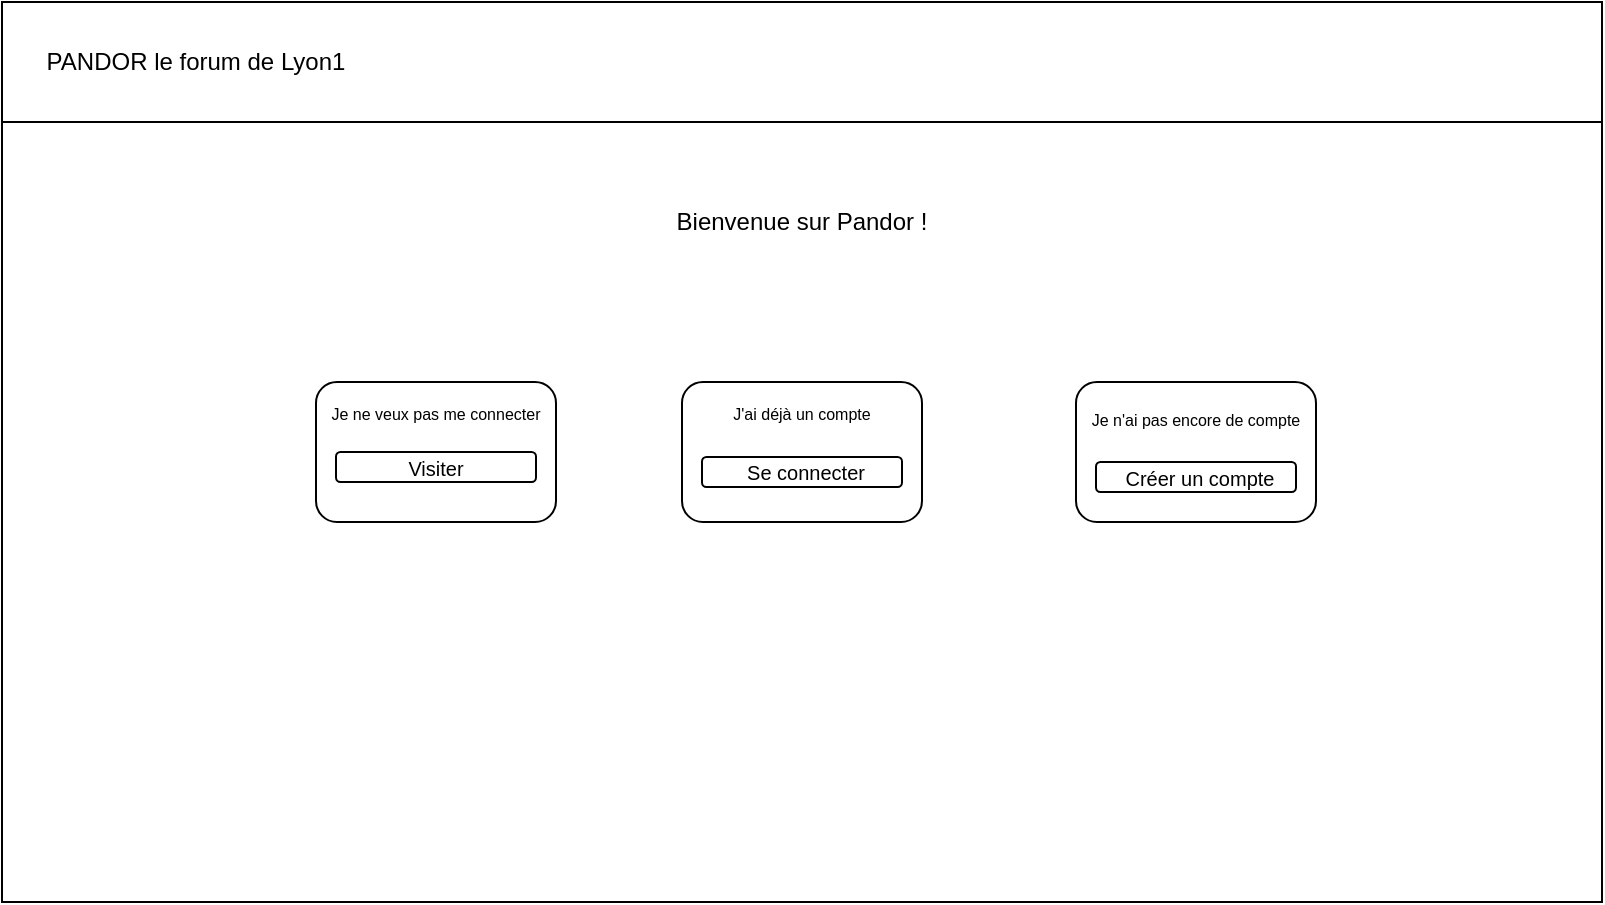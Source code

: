 <mxfile version="12.1.9" type="device" pages="1"><diagram id="28FNgDnM_gRr59W245X_" name="Page-1"><mxGraphModel dx="975" dy="550" grid="1" gridSize="10" guides="1" tooltips="1" connect="1" arrows="1" fold="1" page="1" pageScale="1" pageWidth="827" pageHeight="1169" math="0" shadow="0"><root><mxCell id="0"/><mxCell id="1" parent="0"/><mxCell id="D2XXCGRTDyWx17yXfcD3-3" value="" style="rounded=0;whiteSpace=wrap;html=1;" vertex="1" parent="1"><mxGeometry x="13" y="190" width="800" height="450" as="geometry"/></mxCell><mxCell id="D2XXCGRTDyWx17yXfcD3-4" value="" style="rounded=0;whiteSpace=wrap;html=1;" vertex="1" parent="1"><mxGeometry x="13" y="190" width="800" height="60" as="geometry"/></mxCell><mxCell id="D2XXCGRTDyWx17yXfcD3-5" value="PANDOR le forum de Lyon1" style="text;html=1;strokeColor=none;fillColor=none;align=center;verticalAlign=middle;whiteSpace=wrap;rounded=0;" vertex="1" parent="1"><mxGeometry x="20" y="210" width="180" height="20" as="geometry"/></mxCell><mxCell id="D2XXCGRTDyWx17yXfcD3-6" value="Bienvenue sur Pandor !" style="text;html=1;strokeColor=none;fillColor=none;align=center;verticalAlign=middle;whiteSpace=wrap;rounded=0;" vertex="1" parent="1"><mxGeometry x="343" y="290" width="140" height="20" as="geometry"/></mxCell><mxCell id="D2XXCGRTDyWx17yXfcD3-8" value="" style="rounded=1;whiteSpace=wrap;html=1;" vertex="1" parent="1"><mxGeometry x="170" y="380" width="120" height="70" as="geometry"/></mxCell><mxCell id="D2XXCGRTDyWx17yXfcD3-9" value="" style="rounded=1;whiteSpace=wrap;html=1;" vertex="1" parent="1"><mxGeometry x="353" y="380" width="120" height="70" as="geometry"/></mxCell><mxCell id="D2XXCGRTDyWx17yXfcD3-10" value="" style="rounded=1;whiteSpace=wrap;html=1;" vertex="1" parent="1"><mxGeometry x="550" y="380" width="120" height="70" as="geometry"/></mxCell><mxCell id="D2XXCGRTDyWx17yXfcD3-11" value="&lt;font style=&quot;font-size: 8px&quot;&gt;Je ne veux pas me connecter&lt;/font&gt;" style="text;html=1;strokeColor=none;fillColor=none;align=center;verticalAlign=middle;whiteSpace=wrap;rounded=0;" vertex="1" parent="1"><mxGeometry x="170" y="380" width="120" height="30" as="geometry"/></mxCell><mxCell id="D2XXCGRTDyWx17yXfcD3-14" value="" style="rounded=1;whiteSpace=wrap;html=1;" vertex="1" parent="1"><mxGeometry x="180" y="415" width="100" height="15" as="geometry"/></mxCell><mxCell id="D2XXCGRTDyWx17yXfcD3-15" value="&lt;font style=&quot;font-size: 10px&quot;&gt;Visiter&lt;/font&gt;" style="text;html=1;strokeColor=none;fillColor=none;align=center;verticalAlign=middle;whiteSpace=wrap;rounded=0;" vertex="1" parent="1"><mxGeometry x="210" y="412.5" width="40" height="20" as="geometry"/></mxCell><mxCell id="D2XXCGRTDyWx17yXfcD3-16" value="&lt;font style=&quot;font-size: 8px&quot;&gt;J'ai déjà un compte&lt;/font&gt;" style="text;html=1;strokeColor=none;fillColor=none;align=center;verticalAlign=middle;whiteSpace=wrap;rounded=0;" vertex="1" parent="1"><mxGeometry x="353" y="380" width="120" height="30" as="geometry"/></mxCell><mxCell id="D2XXCGRTDyWx17yXfcD3-17" value="" style="rounded=1;whiteSpace=wrap;html=1;" vertex="1" parent="1"><mxGeometry x="363" y="417.5" width="100" height="15" as="geometry"/></mxCell><mxCell id="D2XXCGRTDyWx17yXfcD3-18" value="&lt;font style=&quot;font-size: 10px&quot;&gt;Se connecter&lt;br&gt;&lt;/font&gt;" style="text;html=1;strokeColor=none;fillColor=none;align=center;verticalAlign=middle;whiteSpace=wrap;rounded=0;" vertex="1" parent="1"><mxGeometry x="370" y="415" width="90" height="20" as="geometry"/></mxCell><mxCell id="D2XXCGRTDyWx17yXfcD3-26" value="&lt;font style=&quot;font-size: 8px&quot;&gt;Je n'ai pas encore de compte&lt;br&gt;&lt;/font&gt;" style="text;html=1;strokeColor=none;fillColor=none;align=center;verticalAlign=middle;whiteSpace=wrap;rounded=0;" vertex="1" parent="1"><mxGeometry x="550" y="382.5" width="120" height="30" as="geometry"/></mxCell><mxCell id="D2XXCGRTDyWx17yXfcD3-27" value="" style="rounded=1;whiteSpace=wrap;html=1;" vertex="1" parent="1"><mxGeometry x="560" y="420" width="100" height="15" as="geometry"/></mxCell><mxCell id="D2XXCGRTDyWx17yXfcD3-28" value="&lt;font style=&quot;font-size: 10px&quot;&gt;Créer un compte&lt;br&gt;&lt;/font&gt;" style="text;html=1;strokeColor=none;fillColor=none;align=center;verticalAlign=middle;whiteSpace=wrap;rounded=0;" vertex="1" parent="1"><mxGeometry x="567" y="417.5" width="90" height="20" as="geometry"/></mxCell></root></mxGraphModel></diagram></mxfile>